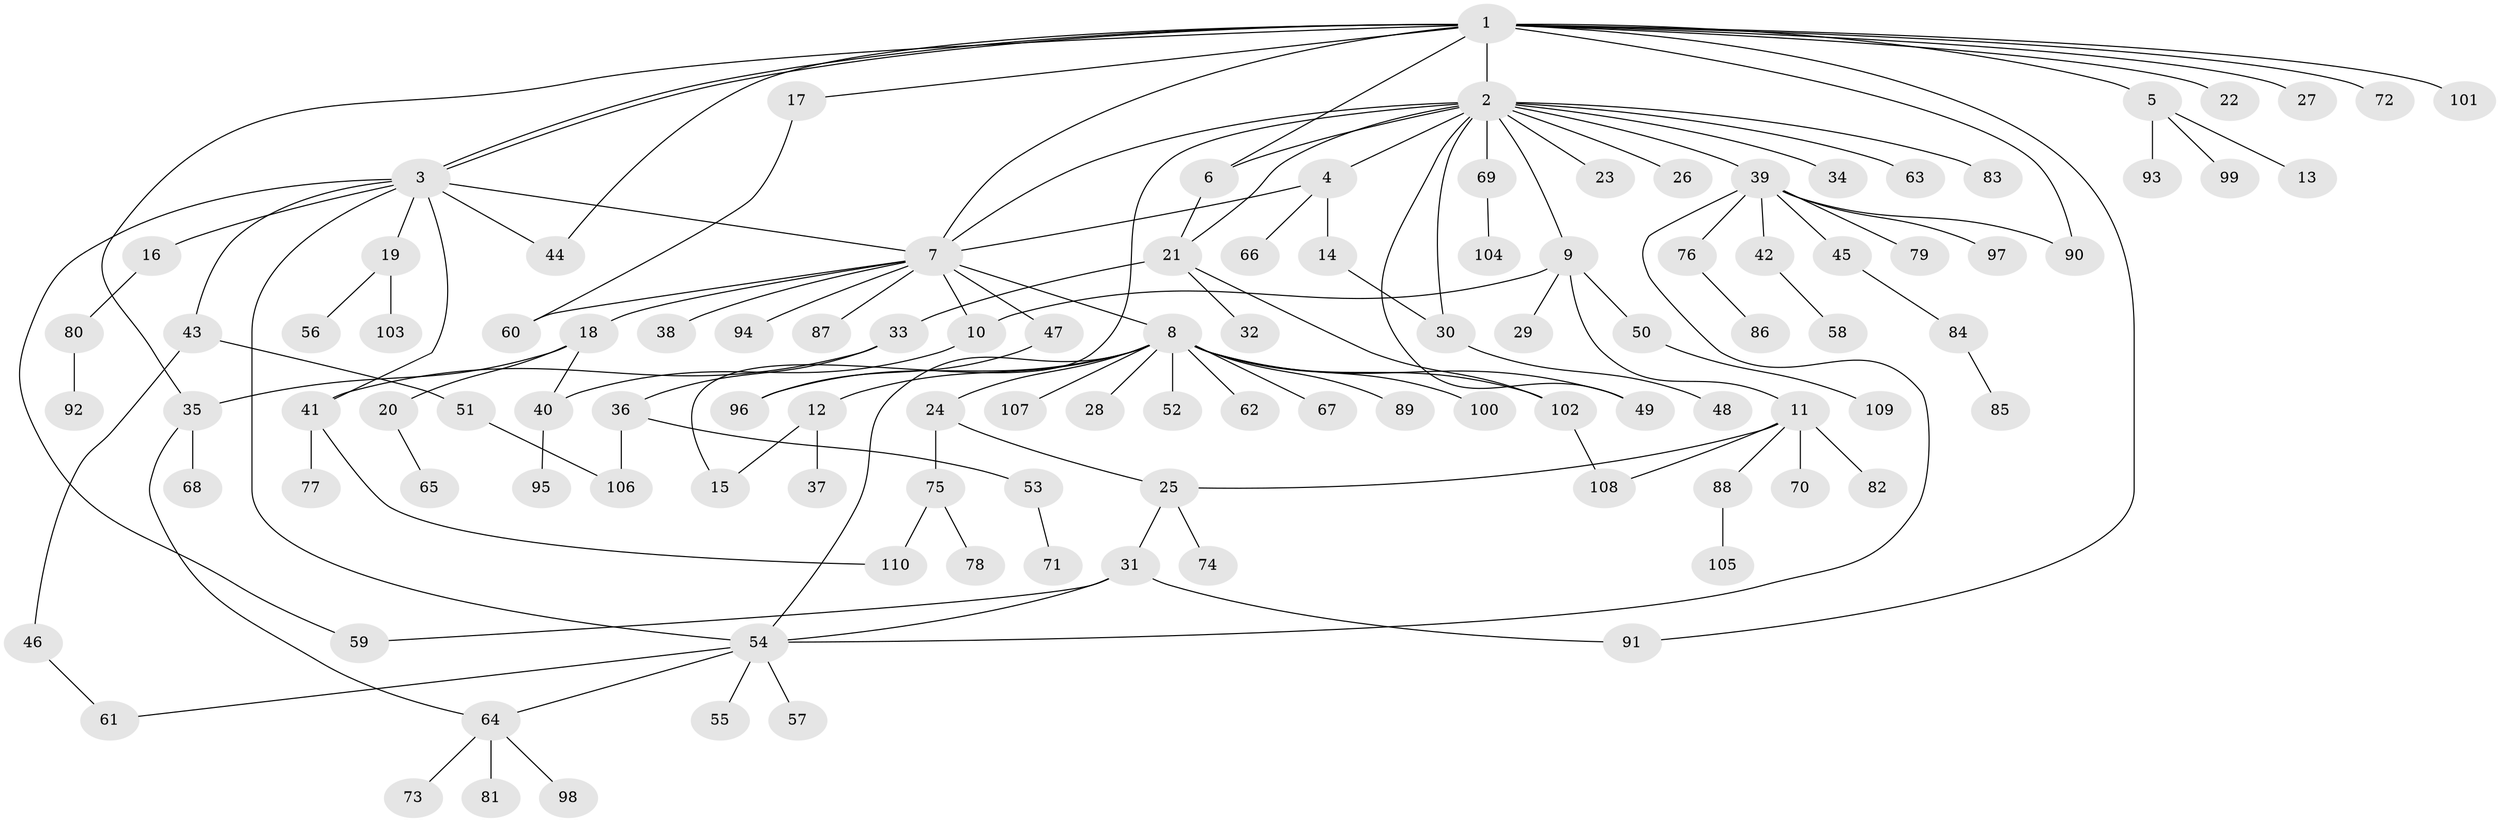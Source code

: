 // coarse degree distribution, {14: 0.0125, 16: 0.0125, 9: 0.0125, 3: 0.1375, 12: 0.0125, 15: 0.0125, 6: 0.0375, 2: 0.1625, 4: 0.0375, 1: 0.5375, 7: 0.025}
// Generated by graph-tools (version 1.1) at 2025/23/03/03/25 07:23:48]
// undirected, 110 vertices, 138 edges
graph export_dot {
graph [start="1"]
  node [color=gray90,style=filled];
  1;
  2;
  3;
  4;
  5;
  6;
  7;
  8;
  9;
  10;
  11;
  12;
  13;
  14;
  15;
  16;
  17;
  18;
  19;
  20;
  21;
  22;
  23;
  24;
  25;
  26;
  27;
  28;
  29;
  30;
  31;
  32;
  33;
  34;
  35;
  36;
  37;
  38;
  39;
  40;
  41;
  42;
  43;
  44;
  45;
  46;
  47;
  48;
  49;
  50;
  51;
  52;
  53;
  54;
  55;
  56;
  57;
  58;
  59;
  60;
  61;
  62;
  63;
  64;
  65;
  66;
  67;
  68;
  69;
  70;
  71;
  72;
  73;
  74;
  75;
  76;
  77;
  78;
  79;
  80;
  81;
  82;
  83;
  84;
  85;
  86;
  87;
  88;
  89;
  90;
  91;
  92;
  93;
  94;
  95;
  96;
  97;
  98;
  99;
  100;
  101;
  102;
  103;
  104;
  105;
  106;
  107;
  108;
  109;
  110;
  1 -- 2;
  1 -- 3;
  1 -- 3;
  1 -- 5;
  1 -- 6;
  1 -- 7;
  1 -- 17;
  1 -- 22;
  1 -- 27;
  1 -- 35;
  1 -- 44;
  1 -- 72;
  1 -- 90;
  1 -- 91;
  1 -- 101;
  2 -- 4;
  2 -- 6;
  2 -- 7;
  2 -- 9;
  2 -- 15;
  2 -- 21;
  2 -- 23;
  2 -- 26;
  2 -- 30;
  2 -- 34;
  2 -- 39;
  2 -- 49;
  2 -- 63;
  2 -- 69;
  2 -- 83;
  3 -- 7;
  3 -- 16;
  3 -- 19;
  3 -- 41;
  3 -- 43;
  3 -- 44;
  3 -- 54;
  3 -- 59;
  4 -- 7;
  4 -- 14;
  4 -- 66;
  5 -- 13;
  5 -- 93;
  5 -- 99;
  6 -- 21;
  7 -- 8;
  7 -- 10;
  7 -- 18;
  7 -- 38;
  7 -- 47;
  7 -- 60;
  7 -- 87;
  7 -- 94;
  8 -- 12;
  8 -- 24;
  8 -- 28;
  8 -- 49;
  8 -- 52;
  8 -- 54;
  8 -- 62;
  8 -- 67;
  8 -- 89;
  8 -- 96;
  8 -- 100;
  8 -- 102;
  8 -- 107;
  9 -- 10;
  9 -- 11;
  9 -- 29;
  9 -- 50;
  10 -- 40;
  11 -- 25;
  11 -- 70;
  11 -- 82;
  11 -- 88;
  11 -- 108;
  12 -- 15;
  12 -- 37;
  14 -- 30;
  16 -- 80;
  17 -- 60;
  18 -- 20;
  18 -- 35;
  18 -- 40;
  19 -- 56;
  19 -- 103;
  20 -- 65;
  21 -- 32;
  21 -- 33;
  21 -- 102;
  24 -- 25;
  24 -- 75;
  25 -- 31;
  25 -- 74;
  30 -- 48;
  31 -- 54;
  31 -- 59;
  31 -- 91;
  33 -- 36;
  33 -- 41;
  35 -- 64;
  35 -- 68;
  36 -- 53;
  36 -- 106;
  39 -- 42;
  39 -- 45;
  39 -- 54;
  39 -- 76;
  39 -- 79;
  39 -- 90;
  39 -- 97;
  40 -- 95;
  41 -- 77;
  41 -- 110;
  42 -- 58;
  43 -- 46;
  43 -- 51;
  45 -- 84;
  46 -- 61;
  47 -- 96;
  50 -- 109;
  51 -- 106;
  53 -- 71;
  54 -- 55;
  54 -- 57;
  54 -- 61;
  54 -- 64;
  64 -- 73;
  64 -- 81;
  64 -- 98;
  69 -- 104;
  75 -- 78;
  75 -- 110;
  76 -- 86;
  80 -- 92;
  84 -- 85;
  88 -- 105;
  102 -- 108;
}
